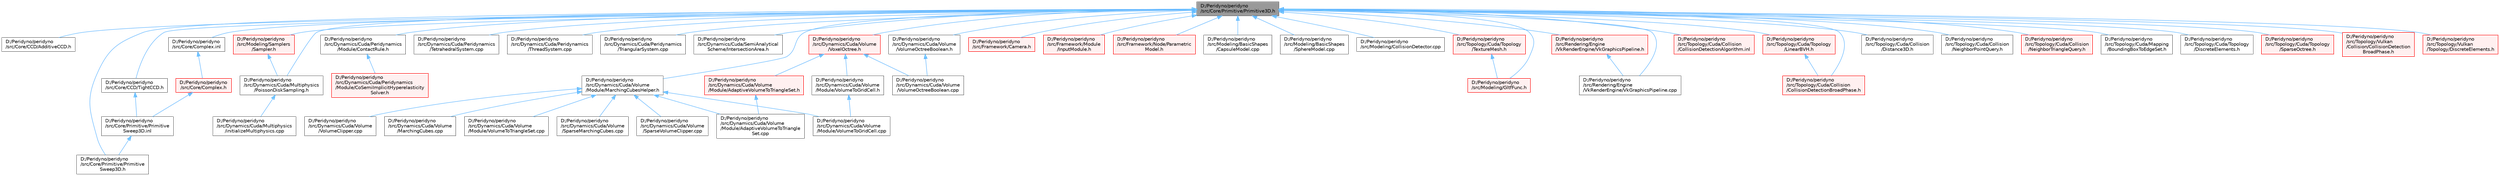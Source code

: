digraph "D:/Peridyno/peridyno/src/Core/Primitive/Primitive3D.h"
{
 // LATEX_PDF_SIZE
  bgcolor="transparent";
  edge [fontname=Helvetica,fontsize=10,labelfontname=Helvetica,labelfontsize=10];
  node [fontname=Helvetica,fontsize=10,shape=box,height=0.2,width=0.4];
  Node1 [id="Node000001",label="D:/Peridyno/peridyno\l/src/Core/Primitive/Primitive3D.h",height=0.2,width=0.4,color="gray40", fillcolor="grey60", style="filled", fontcolor="black",tooltip=" "];
  Node1 -> Node2 [id="edge1_Node000001_Node000002",dir="back",color="steelblue1",style="solid",tooltip=" "];
  Node2 [id="Node000002",label="D:/Peridyno/peridyno\l/src/Core/CCD/AdditiveCCD.h",height=0.2,width=0.4,color="grey40", fillcolor="white", style="filled",URL="$_additive_c_c_d_8h.html",tooltip=" "];
  Node1 -> Node3 [id="edge2_Node000001_Node000003",dir="back",color="steelblue1",style="solid",tooltip=" "];
  Node3 [id="Node000003",label="D:/Peridyno/peridyno\l/src/Core/CCD/TightCCD.h",height=0.2,width=0.4,color="grey40", fillcolor="white", style="filled",URL="$_tight_c_c_d_8h.html",tooltip=" "];
  Node3 -> Node4 [id="edge3_Node000003_Node000004",dir="back",color="steelblue1",style="solid",tooltip=" "];
  Node4 [id="Node000004",label="D:/Peridyno/peridyno\l/src/Core/Primitive/Primitive\lSweep3D.inl",height=0.2,width=0.4,color="grey40", fillcolor="white", style="filled",URL="$_primitive_sweep3_d_8inl.html",tooltip=" "];
  Node4 -> Node5 [id="edge4_Node000004_Node000005",dir="back",color="steelblue1",style="solid",tooltip=" "];
  Node5 [id="Node000005",label="D:/Peridyno/peridyno\l/src/Core/Primitive/Primitive\lSweep3D.h",height=0.2,width=0.4,color="grey40", fillcolor="white", style="filled",URL="$_primitive_sweep3_d_8h.html",tooltip="This class is implemented for continuous collision detection."];
  Node1 -> Node6 [id="edge5_Node000001_Node000006",dir="back",color="steelblue1",style="solid",tooltip=" "];
  Node6 [id="Node000006",label="D:/Peridyno/peridyno\l/src/Core/Complex.inl",height=0.2,width=0.4,color="grey40", fillcolor="white", style="filled",URL="$_complex_8inl.html",tooltip=" "];
  Node6 -> Node7 [id="edge6_Node000006_Node000007",dir="back",color="steelblue1",style="solid",tooltip=" "];
  Node7 [id="Node000007",label="D:/Peridyno/peridyno\l/src/Core/Complex.h",height=0.2,width=0.4,color="red", fillcolor="#FFF0F0", style="filled",URL="$_complex_8h.html",tooltip=" "];
  Node7 -> Node4 [id="edge7_Node000007_Node000004",dir="back",color="steelblue1",style="solid",tooltip=" "];
  Node1 -> Node5 [id="edge8_Node000001_Node000005",dir="back",color="steelblue1",style="solid",tooltip=" "];
  Node1 -> Node15 [id="edge9_Node000001_Node000015",dir="back",color="steelblue1",style="solid",tooltip=" "];
  Node15 [id="Node000015",label="D:/Peridyno/peridyno\l/src/Dynamics/Cuda/Multiphysics\l/PoissonDiskSampling.h",height=0.2,width=0.4,color="grey40", fillcolor="white", style="filled",URL="$_poisson_disk_sampling_8h.html",tooltip=" "];
  Node15 -> Node16 [id="edge10_Node000015_Node000016",dir="back",color="steelblue1",style="solid",tooltip=" "];
  Node16 [id="Node000016",label="D:/Peridyno/peridyno\l/src/Dynamics/Cuda/Multiphysics\l/initializeMultiphysics.cpp",height=0.2,width=0.4,color="grey40", fillcolor="white", style="filled",URL="$initialize_multiphysics_8cpp.html",tooltip=" "];
  Node1 -> Node17 [id="edge11_Node000001_Node000017",dir="back",color="steelblue1",style="solid",tooltip=" "];
  Node17 [id="Node000017",label="D:/Peridyno/peridyno\l/src/Dynamics/Cuda/Peridynamics\l/Module/ContactRule.h",height=0.2,width=0.4,color="grey40", fillcolor="white", style="filled",URL="$_contact_rule_8h.html",tooltip=" "];
  Node17 -> Node18 [id="edge12_Node000017_Node000018",dir="back",color="steelblue1",style="solid",tooltip=" "];
  Node18 [id="Node000018",label="D:/Peridyno/peridyno\l/src/Dynamics/Cuda/Peridynamics\l/Module/CoSemiImplicitHyperelasticity\lSolver.h",height=0.2,width=0.4,color="red", fillcolor="#FFF0F0", style="filled",URL="$_co_semi_implicit_hyperelasticity_solver_8h.html",tooltip=" "];
  Node1 -> Node20 [id="edge13_Node000001_Node000020",dir="back",color="steelblue1",style="solid",tooltip=" "];
  Node20 [id="Node000020",label="D:/Peridyno/peridyno\l/src/Dynamics/Cuda/Peridynamics\l/TetrahedralSystem.cpp",height=0.2,width=0.4,color="grey40", fillcolor="white", style="filled",URL="$_tetrahedral_system_8cpp.html",tooltip=" "];
  Node1 -> Node21 [id="edge14_Node000001_Node000021",dir="back",color="steelblue1",style="solid",tooltip=" "];
  Node21 [id="Node000021",label="D:/Peridyno/peridyno\l/src/Dynamics/Cuda/Peridynamics\l/ThreadSystem.cpp",height=0.2,width=0.4,color="grey40", fillcolor="white", style="filled",URL="$_thread_system_8cpp.html",tooltip=" "];
  Node1 -> Node22 [id="edge15_Node000001_Node000022",dir="back",color="steelblue1",style="solid",tooltip=" "];
  Node22 [id="Node000022",label="D:/Peridyno/peridyno\l/src/Dynamics/Cuda/Peridynamics\l/TriangularSystem.cpp",height=0.2,width=0.4,color="grey40", fillcolor="white", style="filled",URL="$_triangular_system_8cpp.html",tooltip=" "];
  Node1 -> Node23 [id="edge16_Node000001_Node000023",dir="back",color="steelblue1",style="solid",tooltip=" "];
  Node23 [id="Node000023",label="D:/Peridyno/peridyno\l/src/Dynamics/Cuda/SemiAnalytical\lScheme/IntersectionArea.h",height=0.2,width=0.4,color="grey40", fillcolor="white", style="filled",URL="$_intersection_area_8h.html",tooltip=" "];
  Node1 -> Node24 [id="edge17_Node000001_Node000024",dir="back",color="steelblue1",style="solid",tooltip=" "];
  Node24 [id="Node000024",label="D:/Peridyno/peridyno\l/src/Dynamics/Cuda/Volume\l/Module/MarchingCubesHelper.h",height=0.2,width=0.4,color="grey40", fillcolor="white", style="filled",URL="$_marching_cubes_helper_8h.html",tooltip=" "];
  Node24 -> Node25 [id="edge18_Node000024_Node000025",dir="back",color="steelblue1",style="solid",tooltip=" "];
  Node25 [id="Node000025",label="D:/Peridyno/peridyno\l/src/Dynamics/Cuda/Volume\l/MarchingCubes.cpp",height=0.2,width=0.4,color="grey40", fillcolor="white", style="filled",URL="$_marching_cubes_8cpp.html",tooltip=" "];
  Node24 -> Node26 [id="edge19_Node000024_Node000026",dir="back",color="steelblue1",style="solid",tooltip=" "];
  Node26 [id="Node000026",label="D:/Peridyno/peridyno\l/src/Dynamics/Cuda/Volume\l/Module/AdaptiveVolumeToTriangle\lSet.cpp",height=0.2,width=0.4,color="grey40", fillcolor="white", style="filled",URL="$_adaptive_volume_to_triangle_set_8cpp.html",tooltip=" "];
  Node24 -> Node27 [id="edge20_Node000024_Node000027",dir="back",color="steelblue1",style="solid",tooltip=" "];
  Node27 [id="Node000027",label="D:/Peridyno/peridyno\l/src/Dynamics/Cuda/Volume\l/Module/VolumeToGridCell.cpp",height=0.2,width=0.4,color="grey40", fillcolor="white", style="filled",URL="$_volume_to_grid_cell_8cpp.html",tooltip=" "];
  Node24 -> Node28 [id="edge21_Node000024_Node000028",dir="back",color="steelblue1",style="solid",tooltip=" "];
  Node28 [id="Node000028",label="D:/Peridyno/peridyno\l/src/Dynamics/Cuda/Volume\l/Module/VolumeToTriangleSet.cpp",height=0.2,width=0.4,color="grey40", fillcolor="white", style="filled",URL="$_volume_to_triangle_set_8cpp.html",tooltip=" "];
  Node24 -> Node29 [id="edge22_Node000024_Node000029",dir="back",color="steelblue1",style="solid",tooltip=" "];
  Node29 [id="Node000029",label="D:/Peridyno/peridyno\l/src/Dynamics/Cuda/Volume\l/SparseMarchingCubes.cpp",height=0.2,width=0.4,color="grey40", fillcolor="white", style="filled",URL="$_sparse_marching_cubes_8cpp.html",tooltip=" "];
  Node24 -> Node30 [id="edge23_Node000024_Node000030",dir="back",color="steelblue1",style="solid",tooltip=" "];
  Node30 [id="Node000030",label="D:/Peridyno/peridyno\l/src/Dynamics/Cuda/Volume\l/SparseVolumeClipper.cpp",height=0.2,width=0.4,color="grey40", fillcolor="white", style="filled",URL="$_sparse_volume_clipper_8cpp.html",tooltip=" "];
  Node24 -> Node31 [id="edge24_Node000024_Node000031",dir="back",color="steelblue1",style="solid",tooltip=" "];
  Node31 [id="Node000031",label="D:/Peridyno/peridyno\l/src/Dynamics/Cuda/Volume\l/VolumeClipper.cpp",height=0.2,width=0.4,color="grey40", fillcolor="white", style="filled",URL="$_volume_clipper_8cpp.html",tooltip=" "];
  Node1 -> Node32 [id="edge25_Node000001_Node000032",dir="back",color="steelblue1",style="solid",tooltip=" "];
  Node32 [id="Node000032",label="D:/Peridyno/peridyno\l/src/Dynamics/Cuda/Volume\l/VolumeOctreeBoolean.h",height=0.2,width=0.4,color="grey40", fillcolor="white", style="filled",URL="$_volume_octree_boolean_8h.html",tooltip=" "];
  Node32 -> Node33 [id="edge26_Node000032_Node000033",dir="back",color="steelblue1",style="solid",tooltip=" "];
  Node33 [id="Node000033",label="D:/Peridyno/peridyno\l/src/Dynamics/Cuda/Volume\l/VolumeOctreeBoolean.cpp",height=0.2,width=0.4,color="grey40", fillcolor="white", style="filled",URL="$_volume_octree_boolean_8cpp.html",tooltip=" "];
  Node1 -> Node34 [id="edge27_Node000001_Node000034",dir="back",color="steelblue1",style="solid",tooltip=" "];
  Node34 [id="Node000034",label="D:/Peridyno/peridyno\l/src/Dynamics/Cuda/Volume\l/VoxelOctree.h",height=0.2,width=0.4,color="red", fillcolor="#FFF0F0", style="filled",URL="$_voxel_octree_8h.html",tooltip=" "];
  Node34 -> Node35 [id="edge28_Node000034_Node000035",dir="back",color="steelblue1",style="solid",tooltip=" "];
  Node35 [id="Node000035",label="D:/Peridyno/peridyno\l/src/Dynamics/Cuda/Volume\l/Module/AdaptiveVolumeToTriangleSet.h",height=0.2,width=0.4,color="red", fillcolor="#FFF0F0", style="filled",URL="$_adaptive_volume_to_triangle_set_8h.html",tooltip=" "];
  Node35 -> Node26 [id="edge29_Node000035_Node000026",dir="back",color="steelblue1",style="solid",tooltip=" "];
  Node34 -> Node37 [id="edge30_Node000034_Node000037",dir="back",color="steelblue1",style="solid",tooltip=" "];
  Node37 [id="Node000037",label="D:/Peridyno/peridyno\l/src/Dynamics/Cuda/Volume\l/Module/VolumeToGridCell.h",height=0.2,width=0.4,color="grey40", fillcolor="white", style="filled",URL="$_volume_to_grid_cell_8h.html",tooltip=" "];
  Node37 -> Node27 [id="edge31_Node000037_Node000027",dir="back",color="steelblue1",style="solid",tooltip=" "];
  Node34 -> Node33 [id="edge32_Node000034_Node000033",dir="back",color="steelblue1",style="solid",tooltip=" "];
  Node1 -> Node46 [id="edge33_Node000001_Node000046",dir="back",color="steelblue1",style="solid",tooltip=" "];
  Node46 [id="Node000046",label="D:/Peridyno/peridyno\l/src/Framework/Camera.h",height=0.2,width=0.4,color="red", fillcolor="#FFF0F0", style="filled",URL="$_framework_2_camera_8h.html",tooltip=" "];
  Node1 -> Node48 [id="edge34_Node000001_Node000048",dir="back",color="steelblue1",style="solid",tooltip=" "];
  Node48 [id="Node000048",label="D:/Peridyno/peridyno\l/src/Framework/Module\l/InputModule.h",height=0.2,width=0.4,color="red", fillcolor="#FFF0F0", style="filled",URL="$_input_module_8h.html",tooltip=" "];
  Node1 -> Node153 [id="edge35_Node000001_Node000153",dir="back",color="steelblue1",style="solid",tooltip=" "];
  Node153 [id="Node000153",label="D:/Peridyno/peridyno\l/src/Framework/Node/Parametric\lModel.h",height=0.2,width=0.4,color="red", fillcolor="#FFF0F0", style="filled",URL="$_parametric_model_8h.html",tooltip=" "];
  Node1 -> Node198 [id="edge36_Node000001_Node000198",dir="back",color="steelblue1",style="solid",tooltip=" "];
  Node198 [id="Node000198",label="D:/Peridyno/peridyno\l/src/Modeling/BasicShapes\l/CapsuleModel.cpp",height=0.2,width=0.4,color="grey40", fillcolor="white", style="filled",URL="$_capsule_model_8cpp.html",tooltip=" "];
  Node1 -> Node210 [id="edge37_Node000001_Node000210",dir="back",color="steelblue1",style="solid",tooltip=" "];
  Node210 [id="Node000210",label="D:/Peridyno/peridyno\l/src/Modeling/BasicShapes\l/SphereModel.cpp",height=0.2,width=0.4,color="grey40", fillcolor="white", style="filled",URL="$_sphere_model_8cpp.html",tooltip=" "];
  Node1 -> Node199 [id="edge38_Node000001_Node000199",dir="back",color="steelblue1",style="solid",tooltip=" "];
  Node199 [id="Node000199",label="D:/Peridyno/peridyno\l/src/Modeling/CollisionDetector.cpp",height=0.2,width=0.4,color="grey40", fillcolor="white", style="filled",URL="$_collision_detector_8cpp.html",tooltip=" "];
  Node1 -> Node230 [id="edge39_Node000001_Node000230",dir="back",color="steelblue1",style="solid",tooltip=" "];
  Node230 [id="Node000230",label="D:/Peridyno/peridyno\l/src/Modeling/GltfFunc.h",height=0.2,width=0.4,color="red", fillcolor="#FFF0F0", style="filled",URL="$_gltf_func_8h.html",tooltip=" "];
  Node1 -> Node231 [id="edge40_Node000001_Node000231",dir="back",color="steelblue1",style="solid",tooltip=" "];
  Node231 [id="Node000231",label="D:/Peridyno/peridyno\l/src/Modeling/Samplers\l/Sampler.h",height=0.2,width=0.4,color="red", fillcolor="#FFF0F0", style="filled",URL="$_sampler_8h.html",tooltip=" "];
  Node231 -> Node15 [id="edge41_Node000231_Node000015",dir="back",color="steelblue1",style="solid",tooltip=" "];
  Node1 -> Node234 [id="edge42_Node000001_Node000234",dir="back",color="steelblue1",style="solid",tooltip=" "];
  Node234 [id="Node000234",label="D:/Peridyno/peridyno\l/src/Rendering/Engine\l/VkRenderEngine/VkGraphicsPipeline.cpp",height=0.2,width=0.4,color="grey40", fillcolor="white", style="filled",URL="$_vk_graphics_pipeline_8cpp.html",tooltip=" "];
  Node1 -> Node235 [id="edge43_Node000001_Node000235",dir="back",color="steelblue1",style="solid",tooltip=" "];
  Node235 [id="Node000235",label="D:/Peridyno/peridyno\l/src/Rendering/Engine\l/VkRenderEngine/VkGraphicsPipeline.h",height=0.2,width=0.4,color="red", fillcolor="#FFF0F0", style="filled",URL="$_vk_graphics_pipeline_8h.html",tooltip=" "];
  Node235 -> Node234 [id="edge44_Node000235_Node000234",dir="back",color="steelblue1",style="solid",tooltip=" "];
  Node1 -> Node240 [id="edge45_Node000001_Node000240",dir="back",color="steelblue1",style="solid",tooltip=" "];
  Node240 [id="Node000240",label="D:/Peridyno/peridyno\l/src/Topology/Cuda/Collision\l/CollisionDetectionAlgorithm.inl",height=0.2,width=0.4,color="red", fillcolor="#FFF0F0", style="filled",URL="$_collision_detection_algorithm_8inl.html",tooltip=" "];
  Node1 -> Node242 [id="edge46_Node000001_Node000242",dir="back",color="steelblue1",style="solid",tooltip=" "];
  Node242 [id="Node000242",label="D:/Peridyno/peridyno\l/src/Topology/Cuda/Collision\l/CollisionDetectionBroadPhase.h",height=0.2,width=0.4,color="red", fillcolor="#FFF0F0", style="filled",URL="$_cuda_2_collision_2_collision_detection_broad_phase_8h.html",tooltip=" "];
  Node1 -> Node244 [id="edge47_Node000001_Node000244",dir="back",color="steelblue1",style="solid",tooltip=" "];
  Node244 [id="Node000244",label="D:/Peridyno/peridyno\l/src/Topology/Cuda/Collision\l/Distance3D.h",height=0.2,width=0.4,color="grey40", fillcolor="white", style="filled",URL="$_distance3_d_8h.html",tooltip=" "];
  Node1 -> Node245 [id="edge48_Node000001_Node000245",dir="back",color="steelblue1",style="solid",tooltip=" "];
  Node245 [id="Node000245",label="D:/Peridyno/peridyno\l/src/Topology/Cuda/Collision\l/NeighborPointQuery.h",height=0.2,width=0.4,color="grey40", fillcolor="white", style="filled",URL="$_topology_2_cuda_2_collision_2_neighbor_point_query_8h.html",tooltip=" "];
  Node1 -> Node246 [id="edge49_Node000001_Node000246",dir="back",color="steelblue1",style="solid",tooltip=" "];
  Node246 [id="Node000246",label="D:/Peridyno/peridyno\l/src/Topology/Cuda/Collision\l/NeighborTriangleQuery.h",height=0.2,width=0.4,color="red", fillcolor="#FFF0F0", style="filled",URL="$_neighbor_triangle_query_8h.html",tooltip=" "];
  Node1 -> Node252 [id="edge50_Node000001_Node000252",dir="back",color="steelblue1",style="solid",tooltip=" "];
  Node252 [id="Node000252",label="D:/Peridyno/peridyno\l/src/Topology/Cuda/Mapping\l/BoundingBoxToEdgeSet.h",height=0.2,width=0.4,color="grey40", fillcolor="white", style="filled",URL="$_bounding_box_to_edge_set_8h.html",tooltip=" "];
  Node1 -> Node253 [id="edge51_Node000001_Node000253",dir="back",color="steelblue1",style="solid",tooltip=" "];
  Node253 [id="Node000253",label="D:/Peridyno/peridyno\l/src/Topology/Cuda/Topology\l/DiscreteElements.h",height=0.2,width=0.4,color="grey40", fillcolor="white", style="filled",URL="$_cuda_2_topology_2_discrete_elements_8h.html",tooltip=" "];
  Node1 -> Node254 [id="edge52_Node000001_Node000254",dir="back",color="steelblue1",style="solid",tooltip=" "];
  Node254 [id="Node000254",label="D:/Peridyno/peridyno\l/src/Topology/Cuda/Topology\l/LinearBVH.h",height=0.2,width=0.4,color="red", fillcolor="#FFF0F0", style="filled",URL="$_linear_b_v_h_8h.html",tooltip=" "];
  Node254 -> Node242 [id="edge53_Node000254_Node000242",dir="back",color="steelblue1",style="solid",tooltip=" "];
  Node1 -> Node255 [id="edge54_Node000001_Node000255",dir="back",color="steelblue1",style="solid",tooltip=" "];
  Node255 [id="Node000255",label="D:/Peridyno/peridyno\l/src/Topology/Cuda/Topology\l/SparseOctree.h",height=0.2,width=0.4,color="red", fillcolor="#FFF0F0", style="filled",URL="$_sparse_octree_8h.html",tooltip=" "];
  Node1 -> Node258 [id="edge55_Node000001_Node000258",dir="back",color="steelblue1",style="solid",tooltip=" "];
  Node258 [id="Node000258",label="D:/Peridyno/peridyno\l/src/Topology/Cuda/Topology\l/TextureMesh.h",height=0.2,width=0.4,color="red", fillcolor="#FFF0F0", style="filled",URL="$_texture_mesh_8h.html",tooltip=" "];
  Node258 -> Node230 [id="edge56_Node000258_Node000230",dir="back",color="steelblue1",style="solid",tooltip=" "];
  Node1 -> Node277 [id="edge57_Node000001_Node000277",dir="back",color="steelblue1",style="solid",tooltip=" "];
  Node277 [id="Node000277",label="D:/Peridyno/peridyno\l/src/Topology/Vulkan\l/Collision/CollisionDetection\lBroadPhase.h",height=0.2,width=0.4,color="red", fillcolor="#FFF0F0", style="filled",URL="$_vulkan_2_collision_2_collision_detection_broad_phase_8h.html",tooltip=" "];
  Node1 -> Node279 [id="edge58_Node000001_Node000279",dir="back",color="steelblue1",style="solid",tooltip=" "];
  Node279 [id="Node000279",label="D:/Peridyno/peridyno\l/src/Topology/Vulkan\l/Topology/DiscreteElements.h",height=0.2,width=0.4,color="red", fillcolor="#FFF0F0", style="filled",URL="$_vulkan_2_topology_2_discrete_elements_8h.html",tooltip=" "];
}
